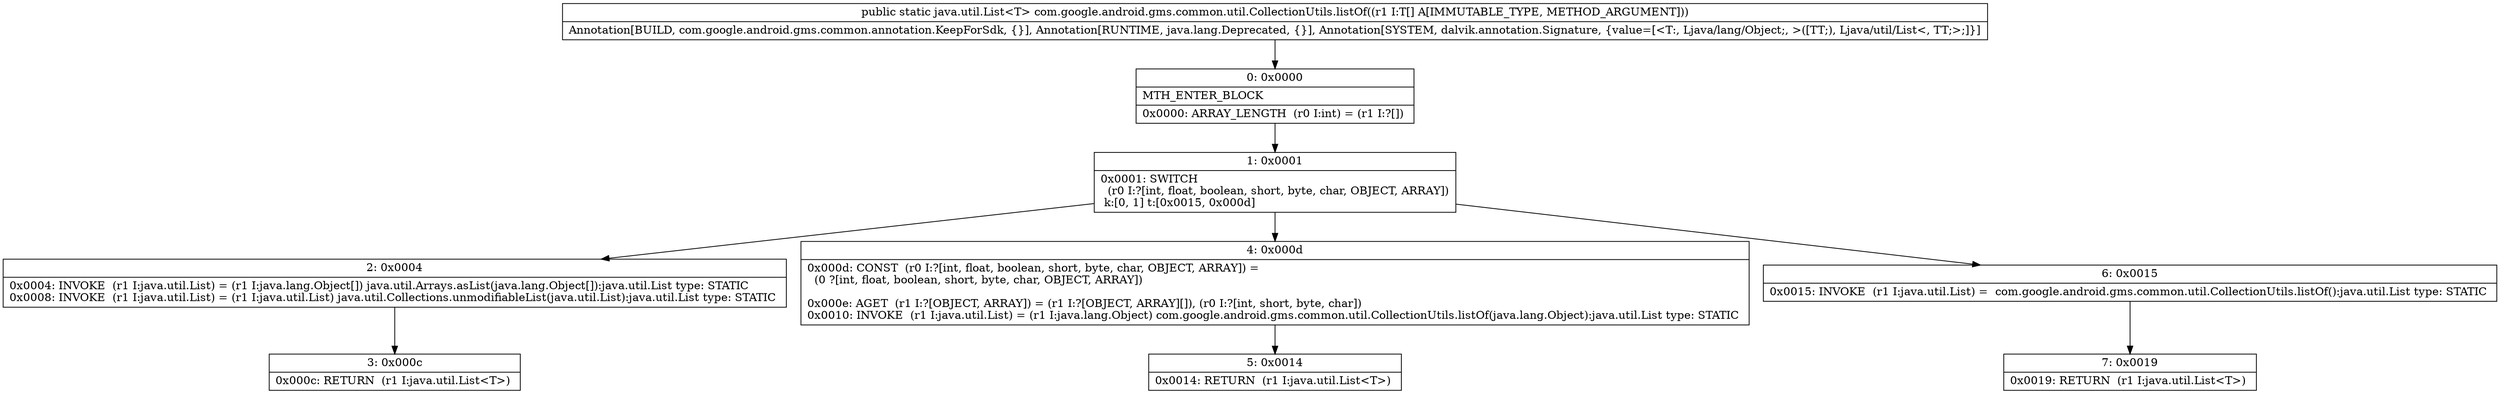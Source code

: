 digraph "CFG forcom.google.android.gms.common.util.CollectionUtils.listOf([Ljava\/lang\/Object;)Ljava\/util\/List;" {
Node_0 [shape=record,label="{0\:\ 0x0000|MTH_ENTER_BLOCK\l|0x0000: ARRAY_LENGTH  (r0 I:int) = (r1 I:?[]) \l}"];
Node_1 [shape=record,label="{1\:\ 0x0001|0x0001: SWITCH  \l  (r0 I:?[int, float, boolean, short, byte, char, OBJECT, ARRAY])\l k:[0, 1] t:[0x0015, 0x000d] \l}"];
Node_2 [shape=record,label="{2\:\ 0x0004|0x0004: INVOKE  (r1 I:java.util.List) = (r1 I:java.lang.Object[]) java.util.Arrays.asList(java.lang.Object[]):java.util.List type: STATIC \l0x0008: INVOKE  (r1 I:java.util.List) = (r1 I:java.util.List) java.util.Collections.unmodifiableList(java.util.List):java.util.List type: STATIC \l}"];
Node_3 [shape=record,label="{3\:\ 0x000c|0x000c: RETURN  (r1 I:java.util.List\<T\>) \l}"];
Node_4 [shape=record,label="{4\:\ 0x000d|0x000d: CONST  (r0 I:?[int, float, boolean, short, byte, char, OBJECT, ARRAY]) = \l  (0 ?[int, float, boolean, short, byte, char, OBJECT, ARRAY])\l \l0x000e: AGET  (r1 I:?[OBJECT, ARRAY]) = (r1 I:?[OBJECT, ARRAY][]), (r0 I:?[int, short, byte, char]) \l0x0010: INVOKE  (r1 I:java.util.List) = (r1 I:java.lang.Object) com.google.android.gms.common.util.CollectionUtils.listOf(java.lang.Object):java.util.List type: STATIC \l}"];
Node_5 [shape=record,label="{5\:\ 0x0014|0x0014: RETURN  (r1 I:java.util.List\<T\>) \l}"];
Node_6 [shape=record,label="{6\:\ 0x0015|0x0015: INVOKE  (r1 I:java.util.List) =  com.google.android.gms.common.util.CollectionUtils.listOf():java.util.List type: STATIC \l}"];
Node_7 [shape=record,label="{7\:\ 0x0019|0x0019: RETURN  (r1 I:java.util.List\<T\>) \l}"];
MethodNode[shape=record,label="{public static java.util.List\<T\> com.google.android.gms.common.util.CollectionUtils.listOf((r1 I:T[] A[IMMUTABLE_TYPE, METHOD_ARGUMENT]))  | Annotation[BUILD, com.google.android.gms.common.annotation.KeepForSdk, \{\}], Annotation[RUNTIME, java.lang.Deprecated, \{\}], Annotation[SYSTEM, dalvik.annotation.Signature, \{value=[\<T:, Ljava\/lang\/Object;, \>([TT;), Ljava\/util\/List\<, TT;\>;]\}]\l}"];
MethodNode -> Node_0;
Node_0 -> Node_1;
Node_1 -> Node_2;
Node_1 -> Node_4;
Node_1 -> Node_6;
Node_2 -> Node_3;
Node_4 -> Node_5;
Node_6 -> Node_7;
}

